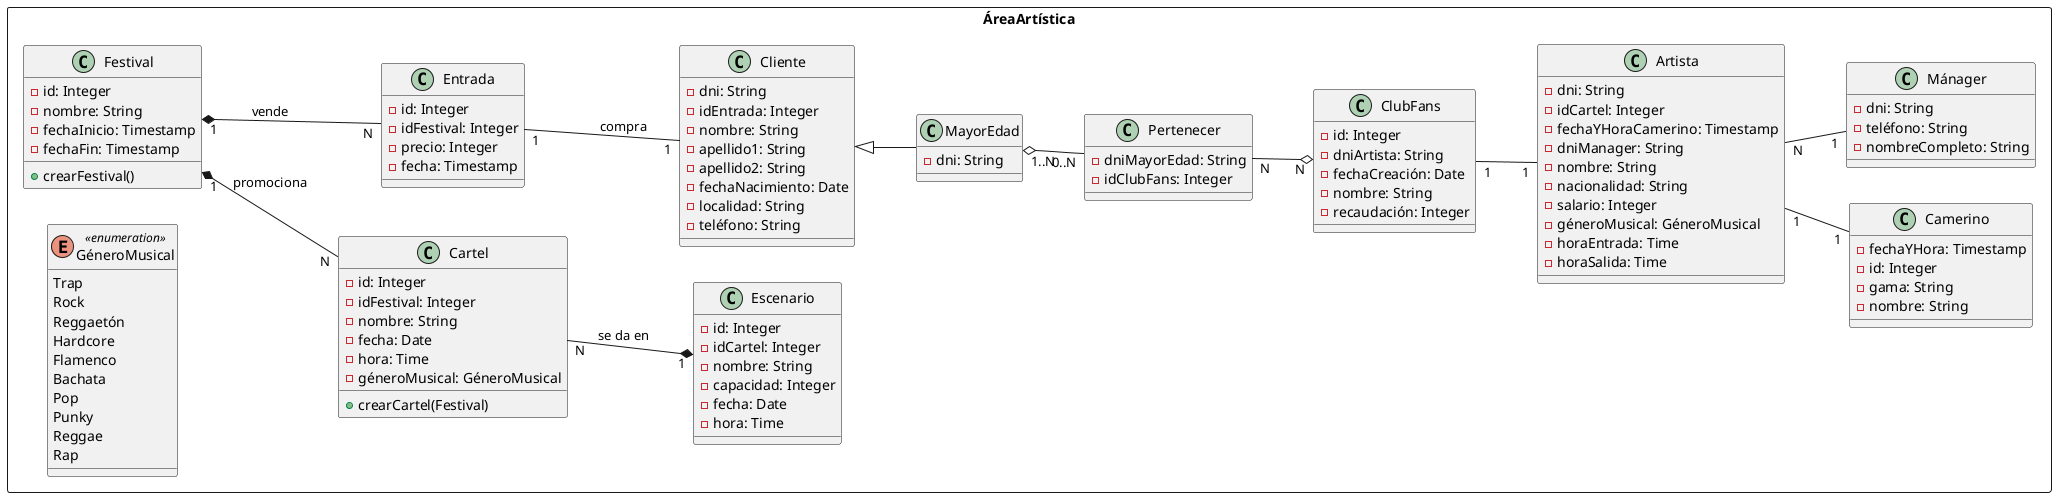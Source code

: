 @startuml
'https://plantuml.com/sequence-diagram

left to right direction

rectangle ÁreaArtística {
    class Festival {
        - id: Integer
        - nombre: String
        - fechaInicio: Timestamp
        - fechaFin: Timestamp
        + crearFestival()
    }

    class Cartel {
        -id: Integer
        -idFestival: Integer
        -nombre: String
        -fecha: Date
        -hora: Time
        -géneroMusical: GéneroMusical
        + crearCartel(Festival)
    }

    class Escenario {
        -id: Integer
        -idCartel: Integer
        -nombre: String
        -capacidad: Integer
        -fecha: Date
        -hora: Time
    }

    class Entrada {
        -id: Integer
        -idFestival: Integer
        -precio: Integer
        -fecha: Timestamp
    }

    class Cliente {
        -dni: String
        -idEntrada: Integer
        -nombre: String
        -apellido1: String
        -apellido2: String
        -fechaNacimiento: Date
        -localidad: String
        -teléfono: String
    }

    class MayorEdad {
        -dni: String
    }

    class Pertenecer {
        -dniMayorEdad: String
        -idClubFans: Integer
    }

    class ClubFans {
        -id: Integer
        -dniArtista: String
        -fechaCreación: Date
        -nombre: String
        -recaudación: Integer
    }

    class Artista {
        -dni: String
        -idCartel: Integer
        -fechaYHoraCamerino: Timestamp
        -dniManager: String
        -nombre: String
        -nacionalidad: String
        -salario: Integer
        -géneroMusical: GéneroMusical
        -horaEntrada: Time
        -horaSalida: Time
    }

    class Camerino {
        -fechaYHora: Timestamp
        -id: Integer
        -gama: String
        -nombre: String
    }

    class Mánager {
        -dni: String
        -teléfono: String
        -nombreCompleto: String
    }

    enum GéneroMusical <<enumeration>> {
        Trap
        Rock
        Reggaetón
        Hardcore
        Flamenco
        Bachata
        Pop
        Punky
        Reggae
        Rap
    }

    Festival "1" *-- "N" Cartel: promociona
    Cartel "N" --* "1" Escenario: se da en
    Festival "1" *-- "N" Entrada: vende
    Entrada "1" -- "1" Cliente: compra
    Cliente <|-- MayorEdad
    MayorEdad "1..N" o-- "0..N" Pertenecer
    Pertenecer "N" --o "N" ClubFans
    ClubFans "1" -- "1" Artista
    Artista "1" -- "1" Camerino
    Artista "N" -- "1" Mánager
}
@enduml